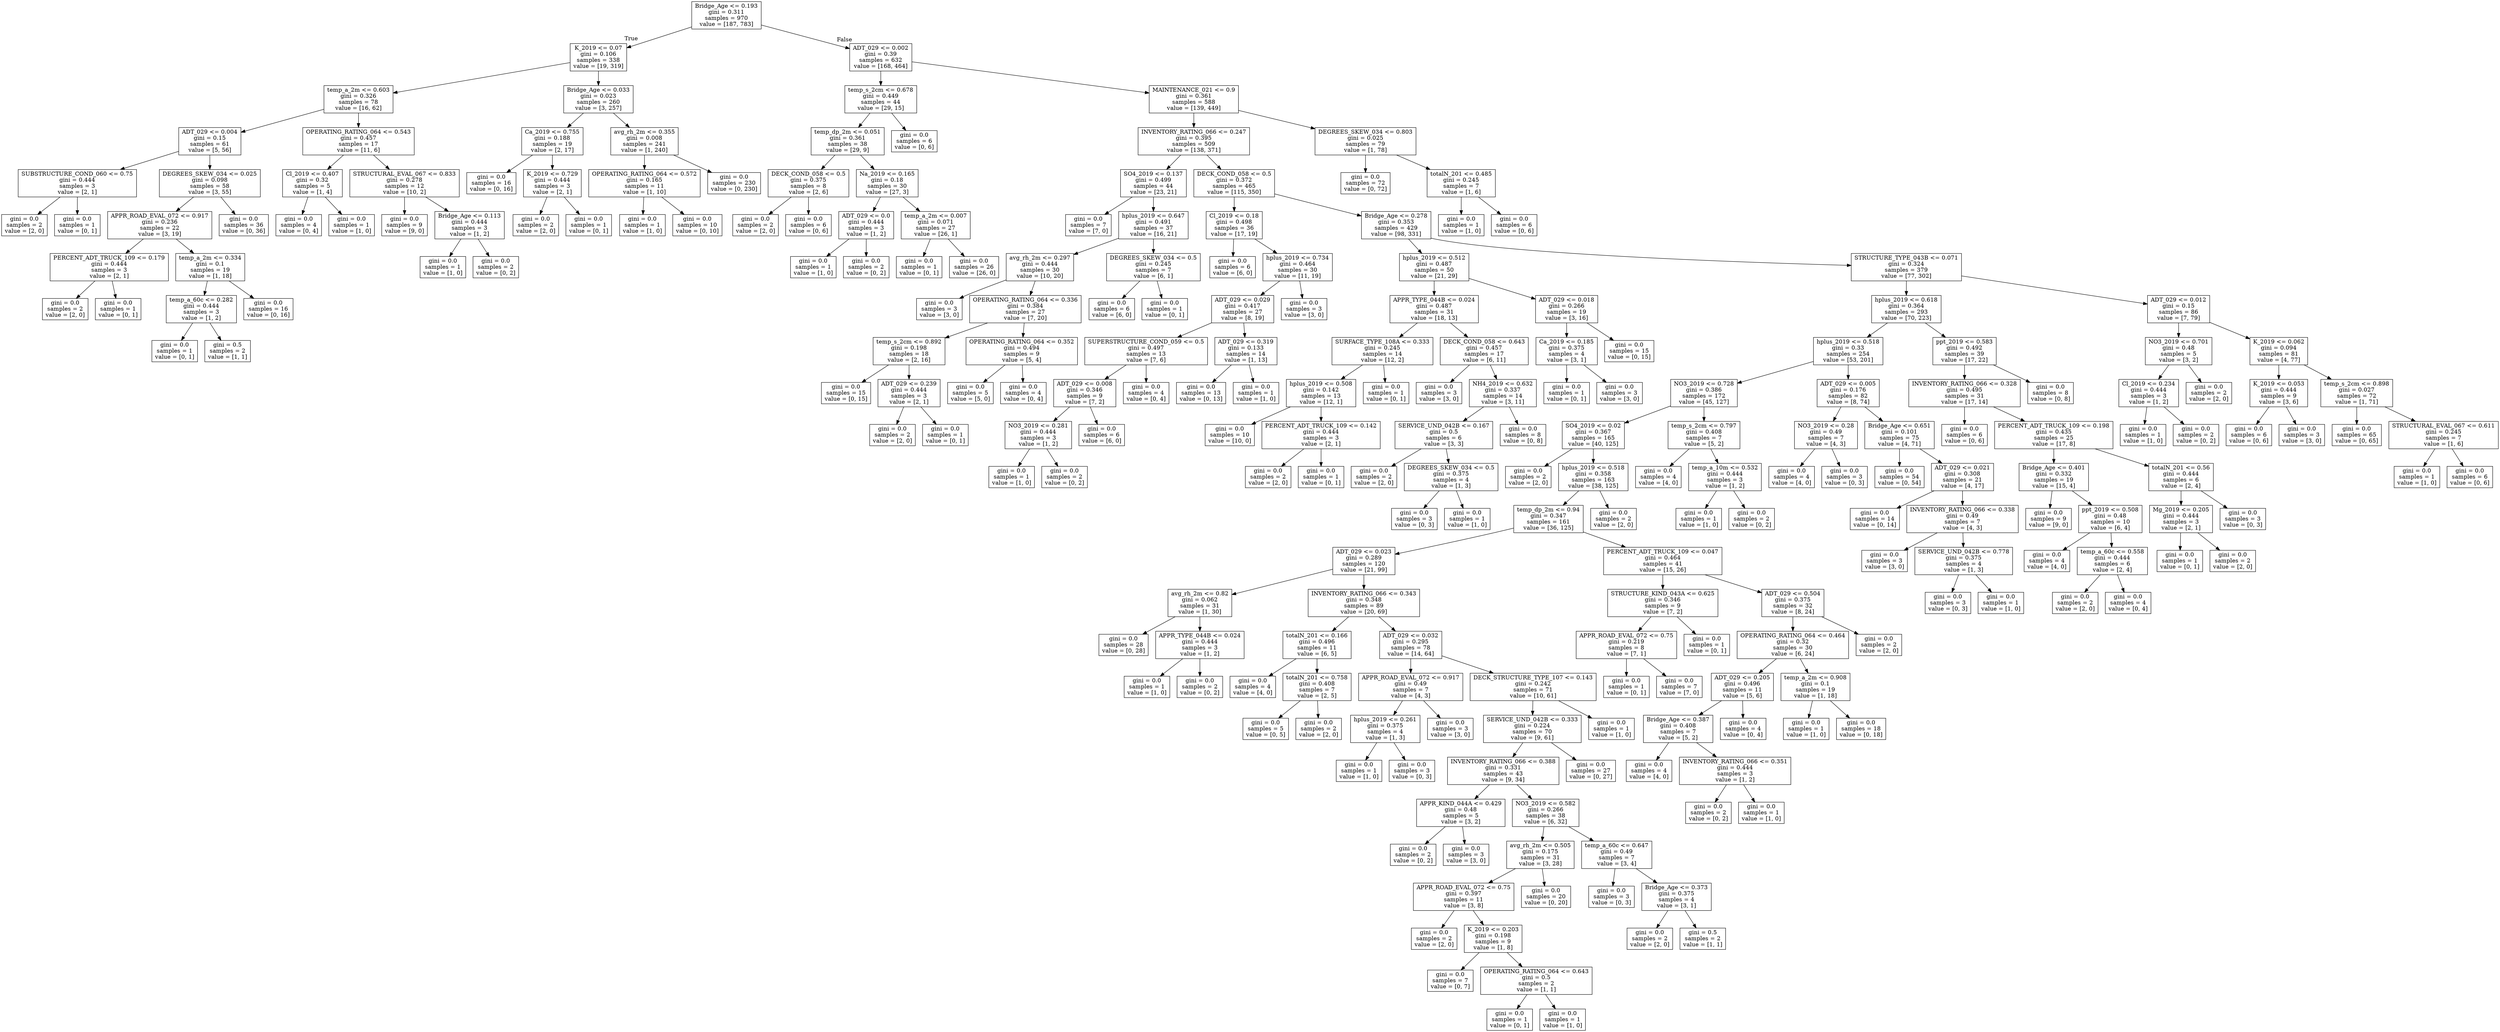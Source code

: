 digraph Tree {
node [shape=box] ;
0 [label="Bridge_Age <= 0.193\ngini = 0.311\nsamples = 970\nvalue = [187, 783]"] ;
1 [label="K_2019 <= 0.07\ngini = 0.106\nsamples = 338\nvalue = [19, 319]"] ;
0 -> 1 [labeldistance=2.5, labelangle=45, headlabel="True"] ;
2 [label="temp_a_2m <= 0.603\ngini = 0.326\nsamples = 78\nvalue = [16, 62]"] ;
1 -> 2 ;
3 [label="ADT_029 <= 0.004\ngini = 0.15\nsamples = 61\nvalue = [5, 56]"] ;
2 -> 3 ;
4 [label="SUBSTRUCTURE_COND_060 <= 0.75\ngini = 0.444\nsamples = 3\nvalue = [2, 1]"] ;
3 -> 4 ;
5 [label="gini = 0.0\nsamples = 2\nvalue = [2, 0]"] ;
4 -> 5 ;
6 [label="gini = 0.0\nsamples = 1\nvalue = [0, 1]"] ;
4 -> 6 ;
7 [label="DEGREES_SKEW_034 <= 0.025\ngini = 0.098\nsamples = 58\nvalue = [3, 55]"] ;
3 -> 7 ;
8 [label="APPR_ROAD_EVAL_072 <= 0.917\ngini = 0.236\nsamples = 22\nvalue = [3, 19]"] ;
7 -> 8 ;
9 [label="PERCENT_ADT_TRUCK_109 <= 0.179\ngini = 0.444\nsamples = 3\nvalue = [2, 1]"] ;
8 -> 9 ;
10 [label="gini = 0.0\nsamples = 2\nvalue = [2, 0]"] ;
9 -> 10 ;
11 [label="gini = 0.0\nsamples = 1\nvalue = [0, 1]"] ;
9 -> 11 ;
12 [label="temp_a_2m <= 0.334\ngini = 0.1\nsamples = 19\nvalue = [1, 18]"] ;
8 -> 12 ;
13 [label="temp_a_60c <= 0.282\ngini = 0.444\nsamples = 3\nvalue = [1, 2]"] ;
12 -> 13 ;
14 [label="gini = 0.0\nsamples = 1\nvalue = [0, 1]"] ;
13 -> 14 ;
15 [label="gini = 0.5\nsamples = 2\nvalue = [1, 1]"] ;
13 -> 15 ;
16 [label="gini = 0.0\nsamples = 16\nvalue = [0, 16]"] ;
12 -> 16 ;
17 [label="gini = 0.0\nsamples = 36\nvalue = [0, 36]"] ;
7 -> 17 ;
18 [label="OPERATING_RATING_064 <= 0.543\ngini = 0.457\nsamples = 17\nvalue = [11, 6]"] ;
2 -> 18 ;
19 [label="Cl_2019 <= 0.407\ngini = 0.32\nsamples = 5\nvalue = [1, 4]"] ;
18 -> 19 ;
20 [label="gini = 0.0\nsamples = 4\nvalue = [0, 4]"] ;
19 -> 20 ;
21 [label="gini = 0.0\nsamples = 1\nvalue = [1, 0]"] ;
19 -> 21 ;
22 [label="STRUCTURAL_EVAL_067 <= 0.833\ngini = 0.278\nsamples = 12\nvalue = [10, 2]"] ;
18 -> 22 ;
23 [label="gini = 0.0\nsamples = 9\nvalue = [9, 0]"] ;
22 -> 23 ;
24 [label="Bridge_Age <= 0.113\ngini = 0.444\nsamples = 3\nvalue = [1, 2]"] ;
22 -> 24 ;
25 [label="gini = 0.0\nsamples = 1\nvalue = [1, 0]"] ;
24 -> 25 ;
26 [label="gini = 0.0\nsamples = 2\nvalue = [0, 2]"] ;
24 -> 26 ;
27 [label="Bridge_Age <= 0.033\ngini = 0.023\nsamples = 260\nvalue = [3, 257]"] ;
1 -> 27 ;
28 [label="Ca_2019 <= 0.755\ngini = 0.188\nsamples = 19\nvalue = [2, 17]"] ;
27 -> 28 ;
29 [label="gini = 0.0\nsamples = 16\nvalue = [0, 16]"] ;
28 -> 29 ;
30 [label="K_2019 <= 0.729\ngini = 0.444\nsamples = 3\nvalue = [2, 1]"] ;
28 -> 30 ;
31 [label="gini = 0.0\nsamples = 2\nvalue = [2, 0]"] ;
30 -> 31 ;
32 [label="gini = 0.0\nsamples = 1\nvalue = [0, 1]"] ;
30 -> 32 ;
33 [label="avg_rh_2m <= 0.355\ngini = 0.008\nsamples = 241\nvalue = [1, 240]"] ;
27 -> 33 ;
34 [label="OPERATING_RATING_064 <= 0.572\ngini = 0.165\nsamples = 11\nvalue = [1, 10]"] ;
33 -> 34 ;
35 [label="gini = 0.0\nsamples = 1\nvalue = [1, 0]"] ;
34 -> 35 ;
36 [label="gini = 0.0\nsamples = 10\nvalue = [0, 10]"] ;
34 -> 36 ;
37 [label="gini = 0.0\nsamples = 230\nvalue = [0, 230]"] ;
33 -> 37 ;
38 [label="ADT_029 <= 0.002\ngini = 0.39\nsamples = 632\nvalue = [168, 464]"] ;
0 -> 38 [labeldistance=2.5, labelangle=-45, headlabel="False"] ;
39 [label="temp_s_2cm <= 0.678\ngini = 0.449\nsamples = 44\nvalue = [29, 15]"] ;
38 -> 39 ;
40 [label="temp_dp_2m <= 0.051\ngini = 0.361\nsamples = 38\nvalue = [29, 9]"] ;
39 -> 40 ;
41 [label="DECK_COND_058 <= 0.5\ngini = 0.375\nsamples = 8\nvalue = [2, 6]"] ;
40 -> 41 ;
42 [label="gini = 0.0\nsamples = 2\nvalue = [2, 0]"] ;
41 -> 42 ;
43 [label="gini = 0.0\nsamples = 6\nvalue = [0, 6]"] ;
41 -> 43 ;
44 [label="Na_2019 <= 0.165\ngini = 0.18\nsamples = 30\nvalue = [27, 3]"] ;
40 -> 44 ;
45 [label="ADT_029 <= 0.0\ngini = 0.444\nsamples = 3\nvalue = [1, 2]"] ;
44 -> 45 ;
46 [label="gini = 0.0\nsamples = 1\nvalue = [1, 0]"] ;
45 -> 46 ;
47 [label="gini = 0.0\nsamples = 2\nvalue = [0, 2]"] ;
45 -> 47 ;
48 [label="temp_a_2m <= 0.007\ngini = 0.071\nsamples = 27\nvalue = [26, 1]"] ;
44 -> 48 ;
49 [label="gini = 0.0\nsamples = 1\nvalue = [0, 1]"] ;
48 -> 49 ;
50 [label="gini = 0.0\nsamples = 26\nvalue = [26, 0]"] ;
48 -> 50 ;
51 [label="gini = 0.0\nsamples = 6\nvalue = [0, 6]"] ;
39 -> 51 ;
52 [label="MAINTENANCE_021 <= 0.9\ngini = 0.361\nsamples = 588\nvalue = [139, 449]"] ;
38 -> 52 ;
53 [label="INVENTORY_RATING_066 <= 0.247\ngini = 0.395\nsamples = 509\nvalue = [138, 371]"] ;
52 -> 53 ;
54 [label="SO4_2019 <= 0.137\ngini = 0.499\nsamples = 44\nvalue = [23, 21]"] ;
53 -> 54 ;
55 [label="gini = 0.0\nsamples = 7\nvalue = [7, 0]"] ;
54 -> 55 ;
56 [label="hplus_2019 <= 0.647\ngini = 0.491\nsamples = 37\nvalue = [16, 21]"] ;
54 -> 56 ;
57 [label="avg_rh_2m <= 0.297\ngini = 0.444\nsamples = 30\nvalue = [10, 20]"] ;
56 -> 57 ;
58 [label="gini = 0.0\nsamples = 3\nvalue = [3, 0]"] ;
57 -> 58 ;
59 [label="OPERATING_RATING_064 <= 0.336\ngini = 0.384\nsamples = 27\nvalue = [7, 20]"] ;
57 -> 59 ;
60 [label="temp_s_2cm <= 0.892\ngini = 0.198\nsamples = 18\nvalue = [2, 16]"] ;
59 -> 60 ;
61 [label="gini = 0.0\nsamples = 15\nvalue = [0, 15]"] ;
60 -> 61 ;
62 [label="ADT_029 <= 0.239\ngini = 0.444\nsamples = 3\nvalue = [2, 1]"] ;
60 -> 62 ;
63 [label="gini = 0.0\nsamples = 2\nvalue = [2, 0]"] ;
62 -> 63 ;
64 [label="gini = 0.0\nsamples = 1\nvalue = [0, 1]"] ;
62 -> 64 ;
65 [label="OPERATING_RATING_064 <= 0.352\ngini = 0.494\nsamples = 9\nvalue = [5, 4]"] ;
59 -> 65 ;
66 [label="gini = 0.0\nsamples = 5\nvalue = [5, 0]"] ;
65 -> 66 ;
67 [label="gini = 0.0\nsamples = 4\nvalue = [0, 4]"] ;
65 -> 67 ;
68 [label="DEGREES_SKEW_034 <= 0.5\ngini = 0.245\nsamples = 7\nvalue = [6, 1]"] ;
56 -> 68 ;
69 [label="gini = 0.0\nsamples = 6\nvalue = [6, 0]"] ;
68 -> 69 ;
70 [label="gini = 0.0\nsamples = 1\nvalue = [0, 1]"] ;
68 -> 70 ;
71 [label="DECK_COND_058 <= 0.5\ngini = 0.372\nsamples = 465\nvalue = [115, 350]"] ;
53 -> 71 ;
72 [label="Cl_2019 <= 0.18\ngini = 0.498\nsamples = 36\nvalue = [17, 19]"] ;
71 -> 72 ;
73 [label="gini = 0.0\nsamples = 6\nvalue = [6, 0]"] ;
72 -> 73 ;
74 [label="hplus_2019 <= 0.734\ngini = 0.464\nsamples = 30\nvalue = [11, 19]"] ;
72 -> 74 ;
75 [label="ADT_029 <= 0.029\ngini = 0.417\nsamples = 27\nvalue = [8, 19]"] ;
74 -> 75 ;
76 [label="SUPERSTRUCTURE_COND_059 <= 0.5\ngini = 0.497\nsamples = 13\nvalue = [7, 6]"] ;
75 -> 76 ;
77 [label="ADT_029 <= 0.008\ngini = 0.346\nsamples = 9\nvalue = [7, 2]"] ;
76 -> 77 ;
78 [label="NO3_2019 <= 0.281\ngini = 0.444\nsamples = 3\nvalue = [1, 2]"] ;
77 -> 78 ;
79 [label="gini = 0.0\nsamples = 1\nvalue = [1, 0]"] ;
78 -> 79 ;
80 [label="gini = 0.0\nsamples = 2\nvalue = [0, 2]"] ;
78 -> 80 ;
81 [label="gini = 0.0\nsamples = 6\nvalue = [6, 0]"] ;
77 -> 81 ;
82 [label="gini = 0.0\nsamples = 4\nvalue = [0, 4]"] ;
76 -> 82 ;
83 [label="ADT_029 <= 0.319\ngini = 0.133\nsamples = 14\nvalue = [1, 13]"] ;
75 -> 83 ;
84 [label="gini = 0.0\nsamples = 13\nvalue = [0, 13]"] ;
83 -> 84 ;
85 [label="gini = 0.0\nsamples = 1\nvalue = [1, 0]"] ;
83 -> 85 ;
86 [label="gini = 0.0\nsamples = 3\nvalue = [3, 0]"] ;
74 -> 86 ;
87 [label="Bridge_Age <= 0.278\ngini = 0.353\nsamples = 429\nvalue = [98, 331]"] ;
71 -> 87 ;
88 [label="hplus_2019 <= 0.512\ngini = 0.487\nsamples = 50\nvalue = [21, 29]"] ;
87 -> 88 ;
89 [label="APPR_TYPE_044B <= 0.024\ngini = 0.487\nsamples = 31\nvalue = [18, 13]"] ;
88 -> 89 ;
90 [label="SURFACE_TYPE_108A <= 0.333\ngini = 0.245\nsamples = 14\nvalue = [12, 2]"] ;
89 -> 90 ;
91 [label="hplus_2019 <= 0.508\ngini = 0.142\nsamples = 13\nvalue = [12, 1]"] ;
90 -> 91 ;
92 [label="gini = 0.0\nsamples = 10\nvalue = [10, 0]"] ;
91 -> 92 ;
93 [label="PERCENT_ADT_TRUCK_109 <= 0.142\ngini = 0.444\nsamples = 3\nvalue = [2, 1]"] ;
91 -> 93 ;
94 [label="gini = 0.0\nsamples = 2\nvalue = [2, 0]"] ;
93 -> 94 ;
95 [label="gini = 0.0\nsamples = 1\nvalue = [0, 1]"] ;
93 -> 95 ;
96 [label="gini = 0.0\nsamples = 1\nvalue = [0, 1]"] ;
90 -> 96 ;
97 [label="DECK_COND_058 <= 0.643\ngini = 0.457\nsamples = 17\nvalue = [6, 11]"] ;
89 -> 97 ;
98 [label="gini = 0.0\nsamples = 3\nvalue = [3, 0]"] ;
97 -> 98 ;
99 [label="NH4_2019 <= 0.632\ngini = 0.337\nsamples = 14\nvalue = [3, 11]"] ;
97 -> 99 ;
100 [label="SERVICE_UND_042B <= 0.167\ngini = 0.5\nsamples = 6\nvalue = [3, 3]"] ;
99 -> 100 ;
101 [label="gini = 0.0\nsamples = 2\nvalue = [2, 0]"] ;
100 -> 101 ;
102 [label="DEGREES_SKEW_034 <= 0.5\ngini = 0.375\nsamples = 4\nvalue = [1, 3]"] ;
100 -> 102 ;
103 [label="gini = 0.0\nsamples = 3\nvalue = [0, 3]"] ;
102 -> 103 ;
104 [label="gini = 0.0\nsamples = 1\nvalue = [1, 0]"] ;
102 -> 104 ;
105 [label="gini = 0.0\nsamples = 8\nvalue = [0, 8]"] ;
99 -> 105 ;
106 [label="ADT_029 <= 0.018\ngini = 0.266\nsamples = 19\nvalue = [3, 16]"] ;
88 -> 106 ;
107 [label="Ca_2019 <= 0.185\ngini = 0.375\nsamples = 4\nvalue = [3, 1]"] ;
106 -> 107 ;
108 [label="gini = 0.0\nsamples = 1\nvalue = [0, 1]"] ;
107 -> 108 ;
109 [label="gini = 0.0\nsamples = 3\nvalue = [3, 0]"] ;
107 -> 109 ;
110 [label="gini = 0.0\nsamples = 15\nvalue = [0, 15]"] ;
106 -> 110 ;
111 [label="STRUCTURE_TYPE_043B <= 0.071\ngini = 0.324\nsamples = 379\nvalue = [77, 302]"] ;
87 -> 111 ;
112 [label="hplus_2019 <= 0.618\ngini = 0.364\nsamples = 293\nvalue = [70, 223]"] ;
111 -> 112 ;
113 [label="hplus_2019 <= 0.518\ngini = 0.33\nsamples = 254\nvalue = [53, 201]"] ;
112 -> 113 ;
114 [label="NO3_2019 <= 0.728\ngini = 0.386\nsamples = 172\nvalue = [45, 127]"] ;
113 -> 114 ;
115 [label="SO4_2019 <= 0.02\ngini = 0.367\nsamples = 165\nvalue = [40, 125]"] ;
114 -> 115 ;
116 [label="gini = 0.0\nsamples = 2\nvalue = [2, 0]"] ;
115 -> 116 ;
117 [label="hplus_2019 <= 0.518\ngini = 0.358\nsamples = 163\nvalue = [38, 125]"] ;
115 -> 117 ;
118 [label="temp_dp_2m <= 0.94\ngini = 0.347\nsamples = 161\nvalue = [36, 125]"] ;
117 -> 118 ;
119 [label="ADT_029 <= 0.023\ngini = 0.289\nsamples = 120\nvalue = [21, 99]"] ;
118 -> 119 ;
120 [label="avg_rh_2m <= 0.82\ngini = 0.062\nsamples = 31\nvalue = [1, 30]"] ;
119 -> 120 ;
121 [label="gini = 0.0\nsamples = 28\nvalue = [0, 28]"] ;
120 -> 121 ;
122 [label="APPR_TYPE_044B <= 0.024\ngini = 0.444\nsamples = 3\nvalue = [1, 2]"] ;
120 -> 122 ;
123 [label="gini = 0.0\nsamples = 1\nvalue = [1, 0]"] ;
122 -> 123 ;
124 [label="gini = 0.0\nsamples = 2\nvalue = [0, 2]"] ;
122 -> 124 ;
125 [label="INVENTORY_RATING_066 <= 0.343\ngini = 0.348\nsamples = 89\nvalue = [20, 69]"] ;
119 -> 125 ;
126 [label="totalN_201 <= 0.166\ngini = 0.496\nsamples = 11\nvalue = [6, 5]"] ;
125 -> 126 ;
127 [label="gini = 0.0\nsamples = 4\nvalue = [4, 0]"] ;
126 -> 127 ;
128 [label="totalN_201 <= 0.758\ngini = 0.408\nsamples = 7\nvalue = [2, 5]"] ;
126 -> 128 ;
129 [label="gini = 0.0\nsamples = 5\nvalue = [0, 5]"] ;
128 -> 129 ;
130 [label="gini = 0.0\nsamples = 2\nvalue = [2, 0]"] ;
128 -> 130 ;
131 [label="ADT_029 <= 0.032\ngini = 0.295\nsamples = 78\nvalue = [14, 64]"] ;
125 -> 131 ;
132 [label="APPR_ROAD_EVAL_072 <= 0.917\ngini = 0.49\nsamples = 7\nvalue = [4, 3]"] ;
131 -> 132 ;
133 [label="hplus_2019 <= 0.261\ngini = 0.375\nsamples = 4\nvalue = [1, 3]"] ;
132 -> 133 ;
134 [label="gini = 0.0\nsamples = 1\nvalue = [1, 0]"] ;
133 -> 134 ;
135 [label="gini = 0.0\nsamples = 3\nvalue = [0, 3]"] ;
133 -> 135 ;
136 [label="gini = 0.0\nsamples = 3\nvalue = [3, 0]"] ;
132 -> 136 ;
137 [label="DECK_STRUCTURE_TYPE_107 <= 0.143\ngini = 0.242\nsamples = 71\nvalue = [10, 61]"] ;
131 -> 137 ;
138 [label="SERVICE_UND_042B <= 0.333\ngini = 0.224\nsamples = 70\nvalue = [9, 61]"] ;
137 -> 138 ;
139 [label="INVENTORY_RATING_066 <= 0.388\ngini = 0.331\nsamples = 43\nvalue = [9, 34]"] ;
138 -> 139 ;
140 [label="APPR_KIND_044A <= 0.429\ngini = 0.48\nsamples = 5\nvalue = [3, 2]"] ;
139 -> 140 ;
141 [label="gini = 0.0\nsamples = 2\nvalue = [0, 2]"] ;
140 -> 141 ;
142 [label="gini = 0.0\nsamples = 3\nvalue = [3, 0]"] ;
140 -> 142 ;
143 [label="NO3_2019 <= 0.582\ngini = 0.266\nsamples = 38\nvalue = [6, 32]"] ;
139 -> 143 ;
144 [label="avg_rh_2m <= 0.505\ngini = 0.175\nsamples = 31\nvalue = [3, 28]"] ;
143 -> 144 ;
145 [label="APPR_ROAD_EVAL_072 <= 0.75\ngini = 0.397\nsamples = 11\nvalue = [3, 8]"] ;
144 -> 145 ;
146 [label="gini = 0.0\nsamples = 2\nvalue = [2, 0]"] ;
145 -> 146 ;
147 [label="K_2019 <= 0.203\ngini = 0.198\nsamples = 9\nvalue = [1, 8]"] ;
145 -> 147 ;
148 [label="gini = 0.0\nsamples = 7\nvalue = [0, 7]"] ;
147 -> 148 ;
149 [label="OPERATING_RATING_064 <= 0.643\ngini = 0.5\nsamples = 2\nvalue = [1, 1]"] ;
147 -> 149 ;
150 [label="gini = 0.0\nsamples = 1\nvalue = [0, 1]"] ;
149 -> 150 ;
151 [label="gini = 0.0\nsamples = 1\nvalue = [1, 0]"] ;
149 -> 151 ;
152 [label="gini = 0.0\nsamples = 20\nvalue = [0, 20]"] ;
144 -> 152 ;
153 [label="temp_a_60c <= 0.647\ngini = 0.49\nsamples = 7\nvalue = [3, 4]"] ;
143 -> 153 ;
154 [label="gini = 0.0\nsamples = 3\nvalue = [0, 3]"] ;
153 -> 154 ;
155 [label="Bridge_Age <= 0.373\ngini = 0.375\nsamples = 4\nvalue = [3, 1]"] ;
153 -> 155 ;
156 [label="gini = 0.0\nsamples = 2\nvalue = [2, 0]"] ;
155 -> 156 ;
157 [label="gini = 0.5\nsamples = 2\nvalue = [1, 1]"] ;
155 -> 157 ;
158 [label="gini = 0.0\nsamples = 27\nvalue = [0, 27]"] ;
138 -> 158 ;
159 [label="gini = 0.0\nsamples = 1\nvalue = [1, 0]"] ;
137 -> 159 ;
160 [label="PERCENT_ADT_TRUCK_109 <= 0.047\ngini = 0.464\nsamples = 41\nvalue = [15, 26]"] ;
118 -> 160 ;
161 [label="STRUCTURE_KIND_043A <= 0.625\ngini = 0.346\nsamples = 9\nvalue = [7, 2]"] ;
160 -> 161 ;
162 [label="APPR_ROAD_EVAL_072 <= 0.75\ngini = 0.219\nsamples = 8\nvalue = [7, 1]"] ;
161 -> 162 ;
163 [label="gini = 0.0\nsamples = 1\nvalue = [0, 1]"] ;
162 -> 163 ;
164 [label="gini = 0.0\nsamples = 7\nvalue = [7, 0]"] ;
162 -> 164 ;
165 [label="gini = 0.0\nsamples = 1\nvalue = [0, 1]"] ;
161 -> 165 ;
166 [label="ADT_029 <= 0.504\ngini = 0.375\nsamples = 32\nvalue = [8, 24]"] ;
160 -> 166 ;
167 [label="OPERATING_RATING_064 <= 0.464\ngini = 0.32\nsamples = 30\nvalue = [6, 24]"] ;
166 -> 167 ;
168 [label="ADT_029 <= 0.205\ngini = 0.496\nsamples = 11\nvalue = [5, 6]"] ;
167 -> 168 ;
169 [label="Bridge_Age <= 0.387\ngini = 0.408\nsamples = 7\nvalue = [5, 2]"] ;
168 -> 169 ;
170 [label="gini = 0.0\nsamples = 4\nvalue = [4, 0]"] ;
169 -> 170 ;
171 [label="INVENTORY_RATING_066 <= 0.351\ngini = 0.444\nsamples = 3\nvalue = [1, 2]"] ;
169 -> 171 ;
172 [label="gini = 0.0\nsamples = 2\nvalue = [0, 2]"] ;
171 -> 172 ;
173 [label="gini = 0.0\nsamples = 1\nvalue = [1, 0]"] ;
171 -> 173 ;
174 [label="gini = 0.0\nsamples = 4\nvalue = [0, 4]"] ;
168 -> 174 ;
175 [label="temp_a_2m <= 0.908\ngini = 0.1\nsamples = 19\nvalue = [1, 18]"] ;
167 -> 175 ;
176 [label="gini = 0.0\nsamples = 1\nvalue = [1, 0]"] ;
175 -> 176 ;
177 [label="gini = 0.0\nsamples = 18\nvalue = [0, 18]"] ;
175 -> 177 ;
178 [label="gini = 0.0\nsamples = 2\nvalue = [2, 0]"] ;
166 -> 178 ;
179 [label="gini = 0.0\nsamples = 2\nvalue = [2, 0]"] ;
117 -> 179 ;
180 [label="temp_s_2cm <= 0.797\ngini = 0.408\nsamples = 7\nvalue = [5, 2]"] ;
114 -> 180 ;
181 [label="gini = 0.0\nsamples = 4\nvalue = [4, 0]"] ;
180 -> 181 ;
182 [label="temp_a_10m <= 0.532\ngini = 0.444\nsamples = 3\nvalue = [1, 2]"] ;
180 -> 182 ;
183 [label="gini = 0.0\nsamples = 1\nvalue = [1, 0]"] ;
182 -> 183 ;
184 [label="gini = 0.0\nsamples = 2\nvalue = [0, 2]"] ;
182 -> 184 ;
185 [label="ADT_029 <= 0.005\ngini = 0.176\nsamples = 82\nvalue = [8, 74]"] ;
113 -> 185 ;
186 [label="NO3_2019 <= 0.28\ngini = 0.49\nsamples = 7\nvalue = [4, 3]"] ;
185 -> 186 ;
187 [label="gini = 0.0\nsamples = 4\nvalue = [4, 0]"] ;
186 -> 187 ;
188 [label="gini = 0.0\nsamples = 3\nvalue = [0, 3]"] ;
186 -> 188 ;
189 [label="Bridge_Age <= 0.651\ngini = 0.101\nsamples = 75\nvalue = [4, 71]"] ;
185 -> 189 ;
190 [label="gini = 0.0\nsamples = 54\nvalue = [0, 54]"] ;
189 -> 190 ;
191 [label="ADT_029 <= 0.021\ngini = 0.308\nsamples = 21\nvalue = [4, 17]"] ;
189 -> 191 ;
192 [label="gini = 0.0\nsamples = 14\nvalue = [0, 14]"] ;
191 -> 192 ;
193 [label="INVENTORY_RATING_066 <= 0.338\ngini = 0.49\nsamples = 7\nvalue = [4, 3]"] ;
191 -> 193 ;
194 [label="gini = 0.0\nsamples = 3\nvalue = [3, 0]"] ;
193 -> 194 ;
195 [label="SERVICE_UND_042B <= 0.778\ngini = 0.375\nsamples = 4\nvalue = [1, 3]"] ;
193 -> 195 ;
196 [label="gini = 0.0\nsamples = 3\nvalue = [0, 3]"] ;
195 -> 196 ;
197 [label="gini = 0.0\nsamples = 1\nvalue = [1, 0]"] ;
195 -> 197 ;
198 [label="ppt_2019 <= 0.583\ngini = 0.492\nsamples = 39\nvalue = [17, 22]"] ;
112 -> 198 ;
199 [label="INVENTORY_RATING_066 <= 0.328\ngini = 0.495\nsamples = 31\nvalue = [17, 14]"] ;
198 -> 199 ;
200 [label="gini = 0.0\nsamples = 6\nvalue = [0, 6]"] ;
199 -> 200 ;
201 [label="PERCENT_ADT_TRUCK_109 <= 0.198\ngini = 0.435\nsamples = 25\nvalue = [17, 8]"] ;
199 -> 201 ;
202 [label="Bridge_Age <= 0.401\ngini = 0.332\nsamples = 19\nvalue = [15, 4]"] ;
201 -> 202 ;
203 [label="gini = 0.0\nsamples = 9\nvalue = [9, 0]"] ;
202 -> 203 ;
204 [label="ppt_2019 <= 0.508\ngini = 0.48\nsamples = 10\nvalue = [6, 4]"] ;
202 -> 204 ;
205 [label="gini = 0.0\nsamples = 4\nvalue = [4, 0]"] ;
204 -> 205 ;
206 [label="temp_a_60c <= 0.558\ngini = 0.444\nsamples = 6\nvalue = [2, 4]"] ;
204 -> 206 ;
207 [label="gini = 0.0\nsamples = 2\nvalue = [2, 0]"] ;
206 -> 207 ;
208 [label="gini = 0.0\nsamples = 4\nvalue = [0, 4]"] ;
206 -> 208 ;
209 [label="totalN_201 <= 0.56\ngini = 0.444\nsamples = 6\nvalue = [2, 4]"] ;
201 -> 209 ;
210 [label="Mg_2019 <= 0.205\ngini = 0.444\nsamples = 3\nvalue = [2, 1]"] ;
209 -> 210 ;
211 [label="gini = 0.0\nsamples = 1\nvalue = [0, 1]"] ;
210 -> 211 ;
212 [label="gini = 0.0\nsamples = 2\nvalue = [2, 0]"] ;
210 -> 212 ;
213 [label="gini = 0.0\nsamples = 3\nvalue = [0, 3]"] ;
209 -> 213 ;
214 [label="gini = 0.0\nsamples = 8\nvalue = [0, 8]"] ;
198 -> 214 ;
215 [label="ADT_029 <= 0.012\ngini = 0.15\nsamples = 86\nvalue = [7, 79]"] ;
111 -> 215 ;
216 [label="NO3_2019 <= 0.701\ngini = 0.48\nsamples = 5\nvalue = [3, 2]"] ;
215 -> 216 ;
217 [label="Cl_2019 <= 0.234\ngini = 0.444\nsamples = 3\nvalue = [1, 2]"] ;
216 -> 217 ;
218 [label="gini = 0.0\nsamples = 1\nvalue = [1, 0]"] ;
217 -> 218 ;
219 [label="gini = 0.0\nsamples = 2\nvalue = [0, 2]"] ;
217 -> 219 ;
220 [label="gini = 0.0\nsamples = 2\nvalue = [2, 0]"] ;
216 -> 220 ;
221 [label="K_2019 <= 0.062\ngini = 0.094\nsamples = 81\nvalue = [4, 77]"] ;
215 -> 221 ;
222 [label="K_2019 <= 0.053\ngini = 0.444\nsamples = 9\nvalue = [3, 6]"] ;
221 -> 222 ;
223 [label="gini = 0.0\nsamples = 6\nvalue = [0, 6]"] ;
222 -> 223 ;
224 [label="gini = 0.0\nsamples = 3\nvalue = [3, 0]"] ;
222 -> 224 ;
225 [label="temp_s_2cm <= 0.898\ngini = 0.027\nsamples = 72\nvalue = [1, 71]"] ;
221 -> 225 ;
226 [label="gini = 0.0\nsamples = 65\nvalue = [0, 65]"] ;
225 -> 226 ;
227 [label="STRUCTURAL_EVAL_067 <= 0.611\ngini = 0.245\nsamples = 7\nvalue = [1, 6]"] ;
225 -> 227 ;
228 [label="gini = 0.0\nsamples = 1\nvalue = [1, 0]"] ;
227 -> 228 ;
229 [label="gini = 0.0\nsamples = 6\nvalue = [0, 6]"] ;
227 -> 229 ;
230 [label="DEGREES_SKEW_034 <= 0.803\ngini = 0.025\nsamples = 79\nvalue = [1, 78]"] ;
52 -> 230 ;
231 [label="gini = 0.0\nsamples = 72\nvalue = [0, 72]"] ;
230 -> 231 ;
232 [label="totalN_201 <= 0.485\ngini = 0.245\nsamples = 7\nvalue = [1, 6]"] ;
230 -> 232 ;
233 [label="gini = 0.0\nsamples = 1\nvalue = [1, 0]"] ;
232 -> 233 ;
234 [label="gini = 0.0\nsamples = 6\nvalue = [0, 6]"] ;
232 -> 234 ;
}
